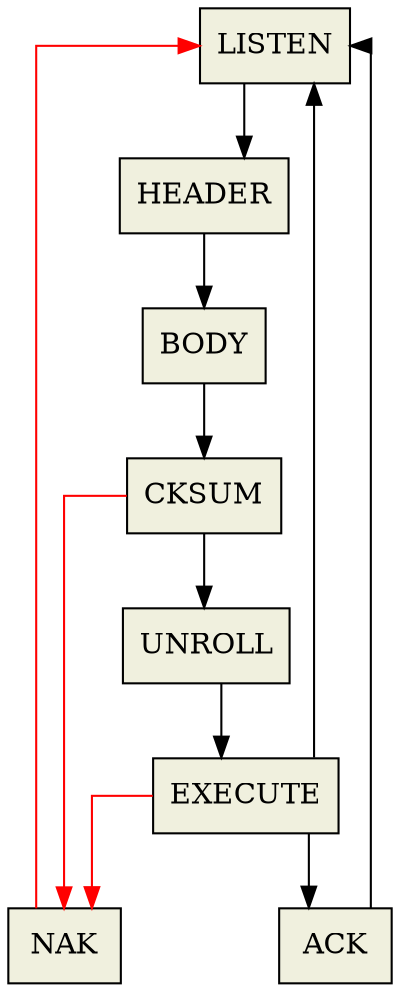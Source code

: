 # Communication automaton graph
digraph Automaton {
  node [shape=box,style="filled",color="black",fillcolor="#f0f0de"];
  bgcolor="transparent";
  splines="ortho";


  listen   [label="LISTEN"];
  header   [label="HEADER"];
  body     [label="BODY"];
  cksum    [label="CKSUM"];
  unroll   [label="UNROLL"];
  execute  [label="EXECUTE"];
  ack      [label="ACK"];
  nak      [label="NAK"];

  { rank=same; ack; nak; }
  { rank=same; listen; }
  { rank=same; header; }
  { rank=same; body; }
  { rank=same; cksum; }
  { rank=same; unroll; }
  { rank=same; execute; }

  edge [color="#000000"] # Regular control flow
  listen -> header;
  header -> body;
  body -> cksum;
  cksum -> unroll;
  unroll -> execute;
  execute -> ack;
  execute -> listen;
  ack -> listen;

  edge [color="#ff0000"] # Errors
  cksum -> nak;
  execute -> nak;
  nak -> listen;
}
